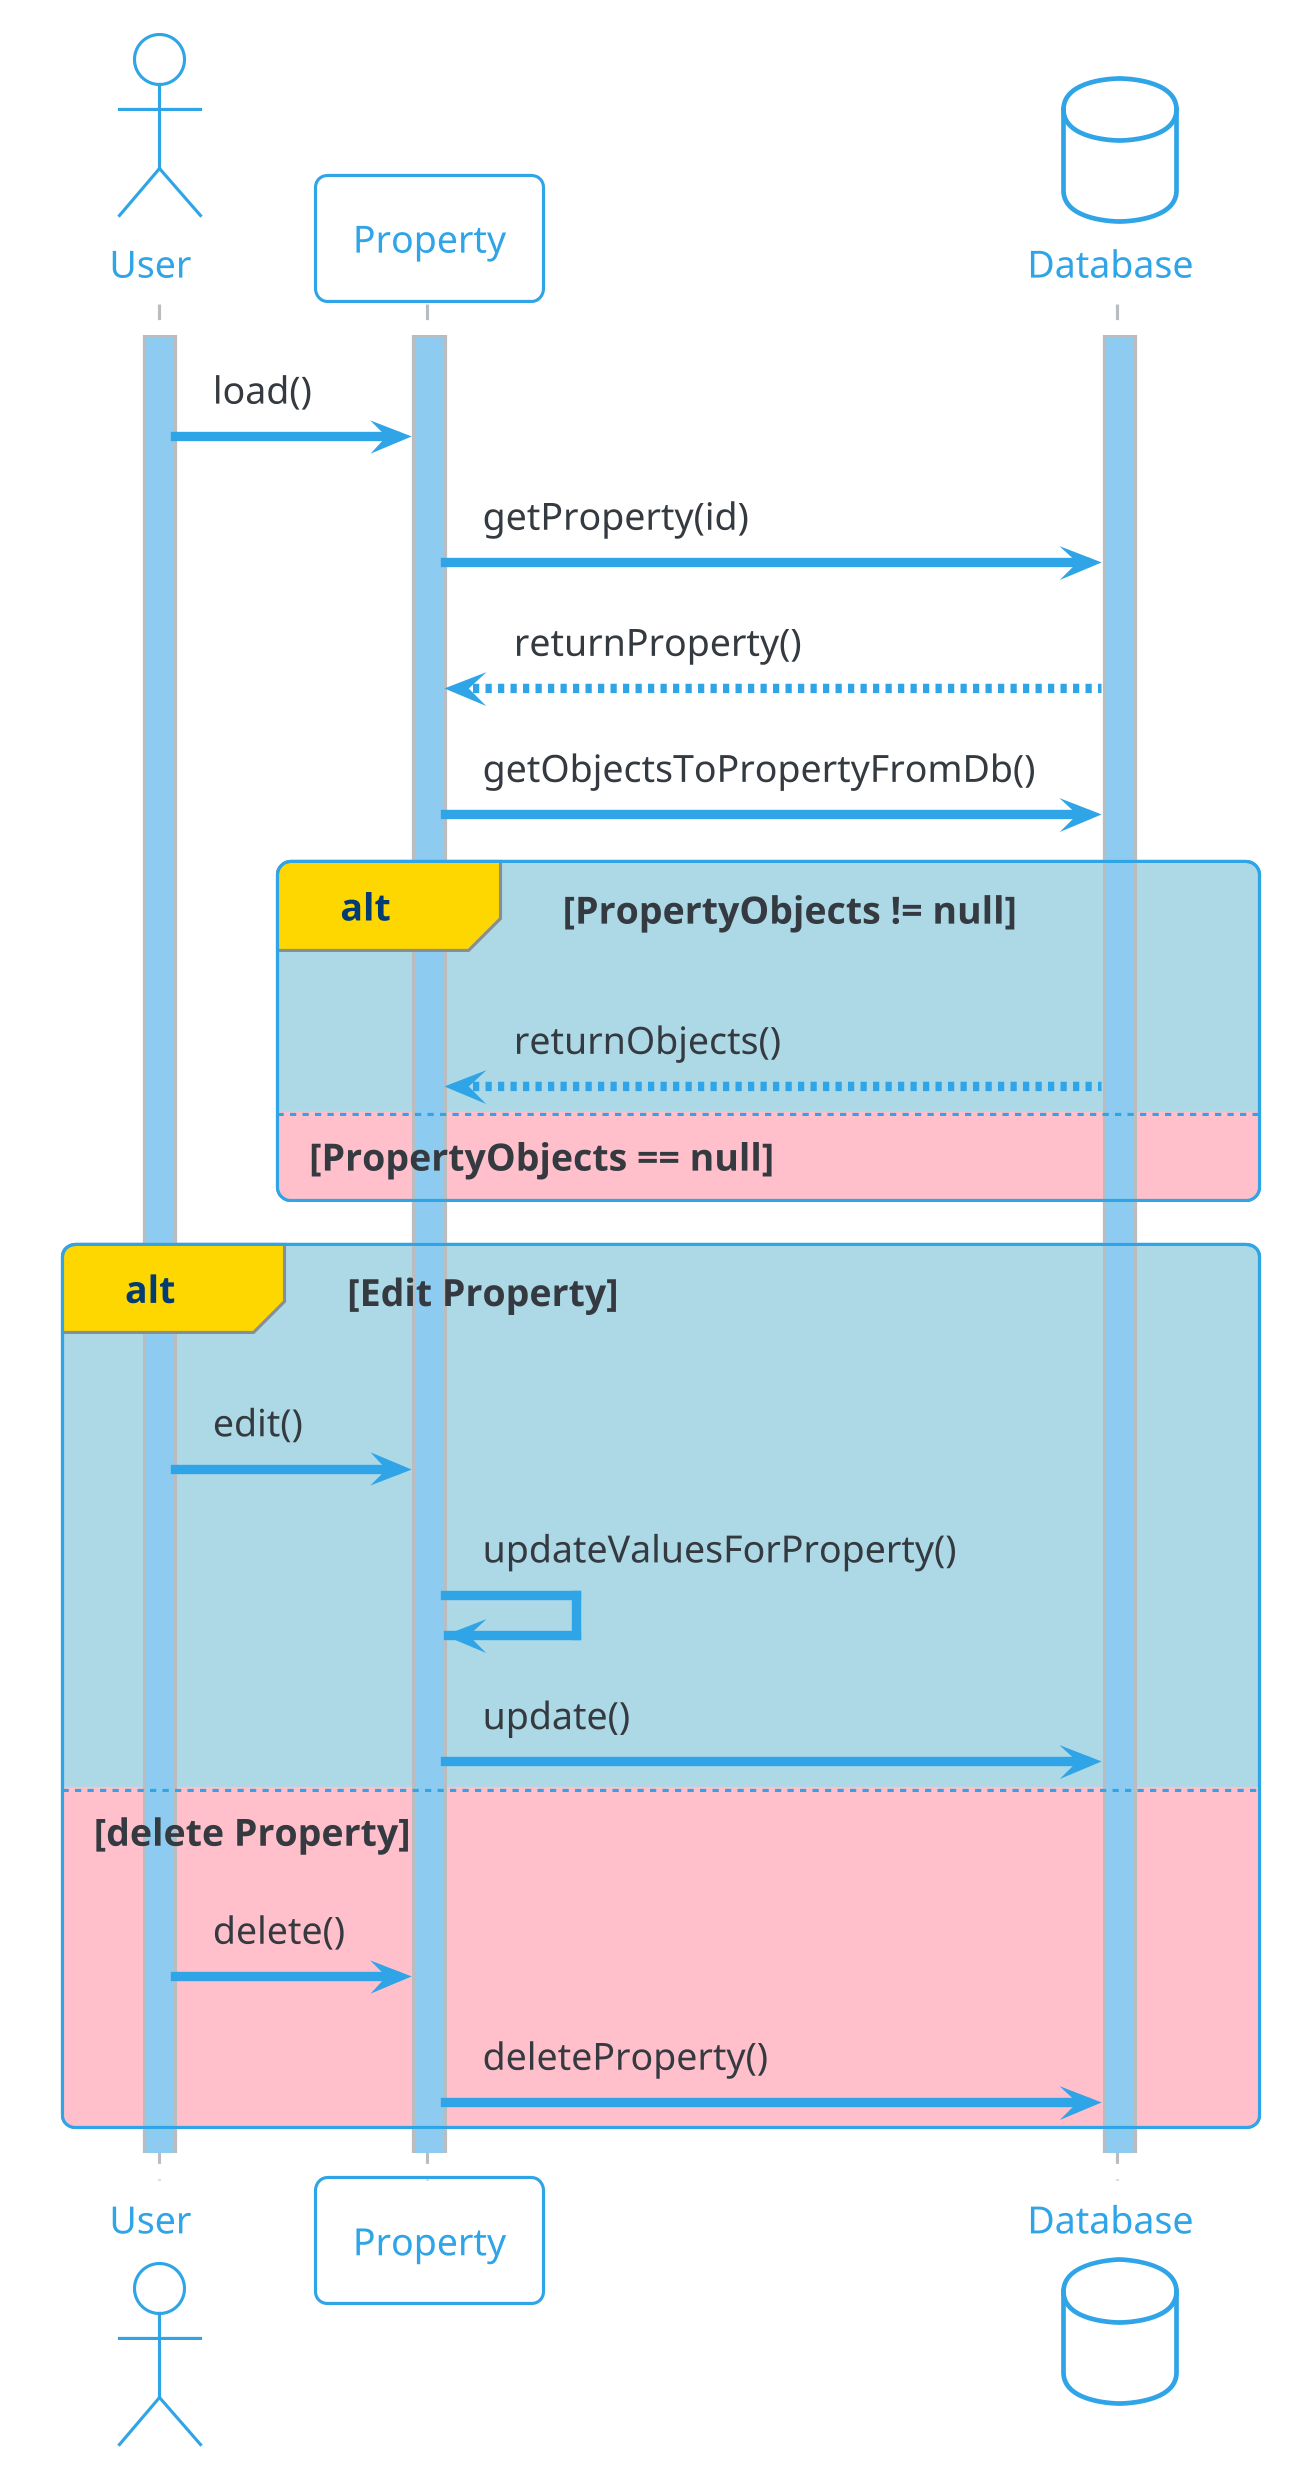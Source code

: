@startuml LiegenschaftAnsehenBearbeiten
!theme cerulean-outline

skinparam sequence {
LifeLineBackgroundColor #8ECBF1
ParticipantPadding 2
}
skinparam dpi 300

actor User as user
activate user
participant Property as prop
database Database as db
activate db
activate prop
user -> prop : load()
prop -> db : getProperty(id)
db --> prop : returnProperty()
prop -> db : getObjectsToPropertyFromDb()
alt#Gold #LightBlue PropertyObjects != null
db --> prop : returnObjects()
else #Pink PropertyObjects == null
end 
alt#Gold #LightBlue Edit Property
user -> prop : edit()
prop ->prop : updateValuesForProperty()  
prop ->db : update()
else #Pink delete Property
user -> prop : delete()
prop ->db : deleteProperty()
end 
@enduml
